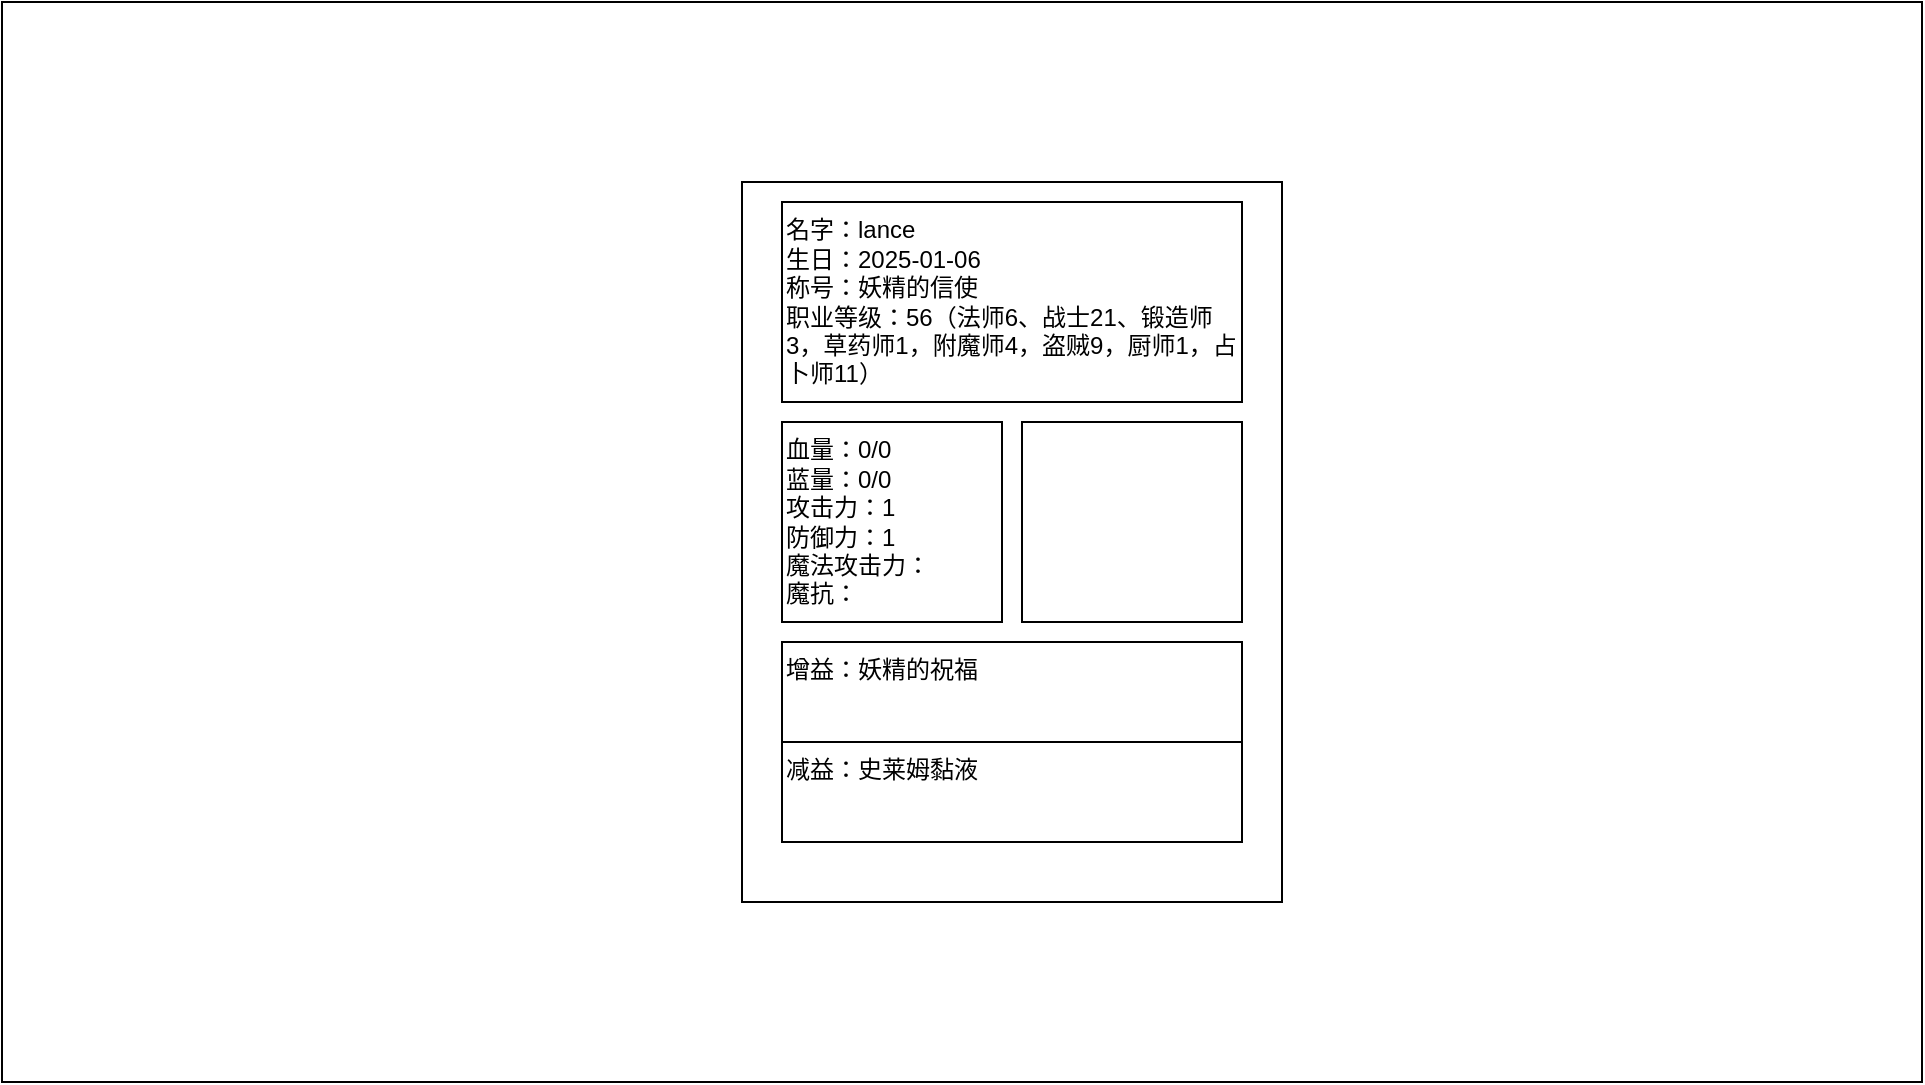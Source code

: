 <mxfile version="27.1.6">
  <diagram name="第 1 页" id="INpxyaxJs5-nK2j82GfY">
    <mxGraphModel dx="1800" dy="718" grid="1" gridSize="10" guides="1" tooltips="1" connect="1" arrows="1" fold="1" page="1" pageScale="1" pageWidth="827" pageHeight="1169" math="0" shadow="0">
      <root>
        <mxCell id="0" />
        <mxCell id="1" parent="0" />
        <mxCell id="b-Wlq2eOZtSJIpx6lz2Y-1" value="" style="rounded=0;whiteSpace=wrap;html=1;fillColor=none;movable=0;resizable=0;rotatable=0;deletable=0;editable=0;locked=1;connectable=0;" parent="1" vertex="1">
          <mxGeometry x="330" y="120" width="960" height="540" as="geometry" />
        </mxCell>
        <mxCell id="b-Wlq2eOZtSJIpx6lz2Y-2" value="" style="rounded=0;whiteSpace=wrap;html=1;fillColor=none;" parent="1" vertex="1">
          <mxGeometry x="700" y="210" width="270" height="360" as="geometry" />
        </mxCell>
        <mxCell id="YhxZOhW0D_fjrTyIK-lM-1" value="名字：lance&lt;div&gt;生日：2025-01-06&lt;br&gt;&lt;div&gt;称号：妖精的信使&lt;/div&gt;&lt;div&gt;职业等级：56（法师6、战士21、锻造师3，草药师1，附魔师4，盗贼9，厨师1，占卜师11）&lt;/div&gt;&lt;/div&gt;" style="rounded=0;whiteSpace=wrap;html=1;fillColor=none;align=left;glass=0;" parent="1" vertex="1">
          <mxGeometry x="720" y="220" width="230" height="100" as="geometry" />
        </mxCell>
        <mxCell id="YhxZOhW0D_fjrTyIK-lM-2" value="血量：0/0&lt;div&gt;蓝量：0/0&lt;/div&gt;&lt;div&gt;攻击力：1&lt;/div&gt;&lt;div&gt;防御力：1&lt;/div&gt;&lt;div&gt;魔法攻击力：&lt;/div&gt;&lt;div&gt;魔抗：&lt;/div&gt;" style="rounded=0;whiteSpace=wrap;html=1;fillColor=none;align=left;" parent="1" vertex="1">
          <mxGeometry x="720" y="330" width="110" height="100" as="geometry" />
        </mxCell>
        <mxCell id="YhxZOhW0D_fjrTyIK-lM-7" value="增益：妖精的祝福&#x9;" style="rounded=0;whiteSpace=wrap;html=1;fillColor=none;align=left;labelPosition=center;verticalLabelPosition=middle;verticalAlign=top;" parent="1" vertex="1">
          <mxGeometry x="720" y="440" width="230" height="50" as="geometry" />
        </mxCell>
        <mxCell id="YhxZOhW0D_fjrTyIK-lM-8" value="减益：史莱姆黏液" style="rounded=0;whiteSpace=wrap;html=1;fillColor=none;align=left;verticalAlign=top;" parent="1" vertex="1">
          <mxGeometry x="720" y="490" width="230" height="50" as="geometry" />
        </mxCell>
        <mxCell id="cvERct0VnnuNf-2LxuTa-2" value="" style="rounded=0;whiteSpace=wrap;html=1;fillColor=none;align=left;" vertex="1" parent="1">
          <mxGeometry x="840" y="330" width="110" height="100" as="geometry" />
        </mxCell>
      </root>
    </mxGraphModel>
  </diagram>
</mxfile>

